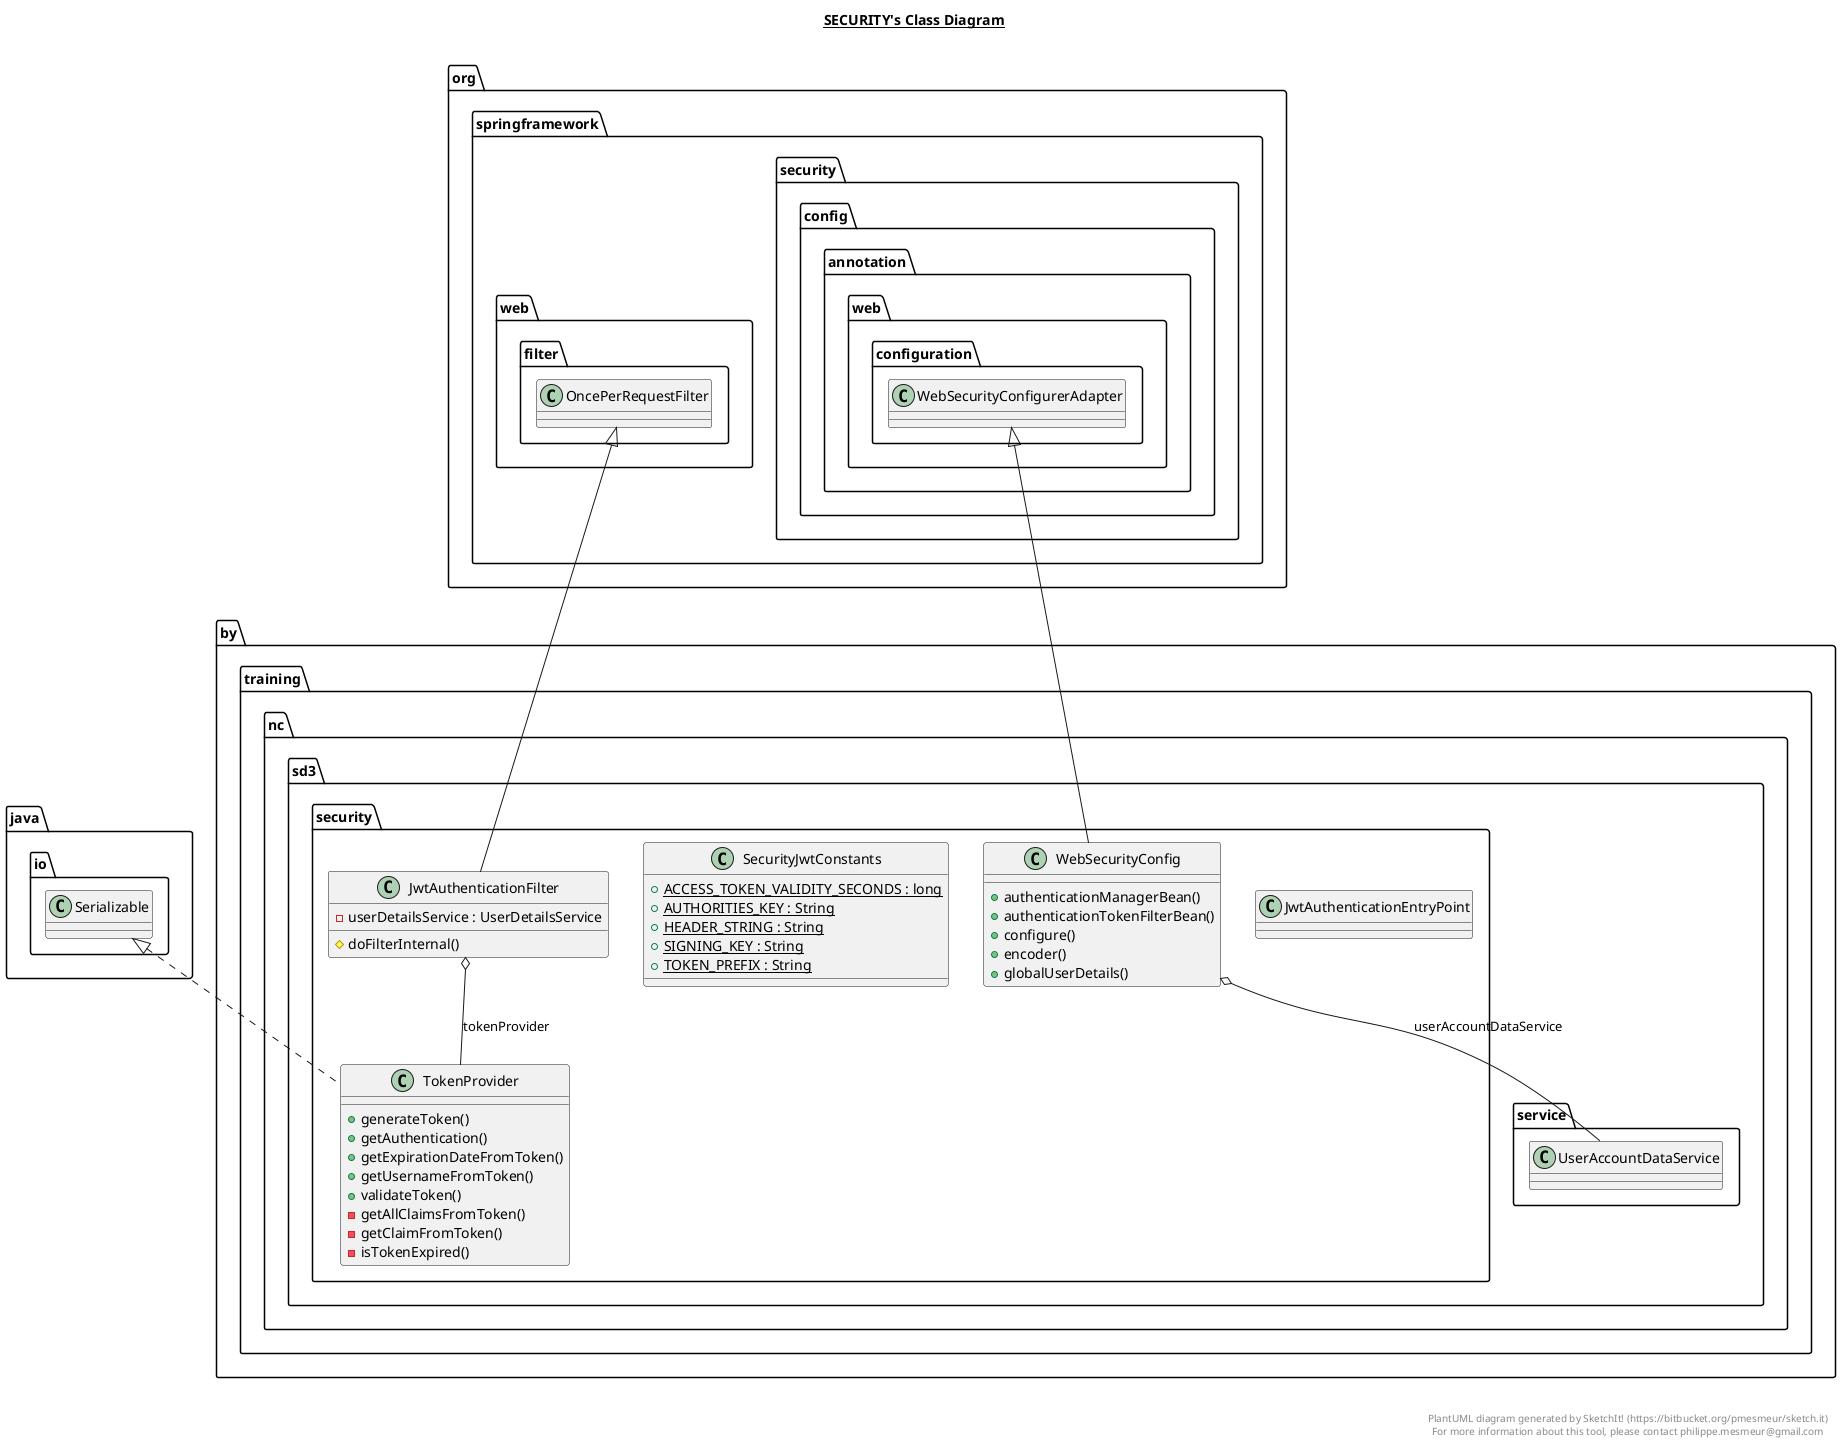 @startuml

title __SECURITY's Class Diagram__\n

  namespace by.training.nc.sd3 {
    namespace security {
      class by.training.nc.sd3.security.JwtAuthenticationEntryPoint {
      }
    }
  }
  

  namespace by.training.nc.sd3 {
    namespace security {
      class by.training.nc.sd3.security.JwtAuthenticationFilter {
          - userDetailsService : UserDetailsService
          # doFilterInternal()
      }
    }
  }
  

  namespace by.training.nc.sd3 {
    namespace security {
      class by.training.nc.sd3.security.SecurityJwtConstants {
          {static} + ACCESS_TOKEN_VALIDITY_SECONDS : long
          {static} + AUTHORITIES_KEY : String
          {static} + HEADER_STRING : String
          {static} + SIGNING_KEY : String
          {static} + TOKEN_PREFIX : String
      }
    }
  }
  

  namespace by.training.nc.sd3 {
    namespace security {
      class by.training.nc.sd3.security.TokenProvider {
          + generateToken()
          + getAuthentication()
          + getExpirationDateFromToken()
          + getUsernameFromToken()
          + validateToken()
          - getAllClaimsFromToken()
          - getClaimFromToken()
          - isTokenExpired()
      }
    }
  }
  

  namespace by.training.nc.sd3 {
    namespace security {
      class by.training.nc.sd3.security.WebSecurityConfig {
          + authenticationManagerBean()
          + authenticationTokenFilterBean()
          + configure()
          + encoder()
          + globalUserDetails()
      }
    }
  }
  

  by.training.nc.sd3.security.JwtAuthenticationFilter -up-|> org.springframework.web.filter.OncePerRequestFilter
  by.training.nc.sd3.security.JwtAuthenticationFilter o-- by.training.nc.sd3.security.TokenProvider : tokenProvider
  by.training.nc.sd3.security.TokenProvider .up.|> java.io.Serializable
  by.training.nc.sd3.security.WebSecurityConfig -up-|> org.springframework.security.config.annotation.web.configuration.WebSecurityConfigurerAdapter
  by.training.nc.sd3.security.WebSecurityConfig o-- by.training.nc.sd3.service.UserAccountDataService : userAccountDataService


right footer


PlantUML diagram generated by SketchIt! (https://bitbucket.org/pmesmeur/sketch.it)
For more information about this tool, please contact philippe.mesmeur@gmail.com
endfooter

@enduml
